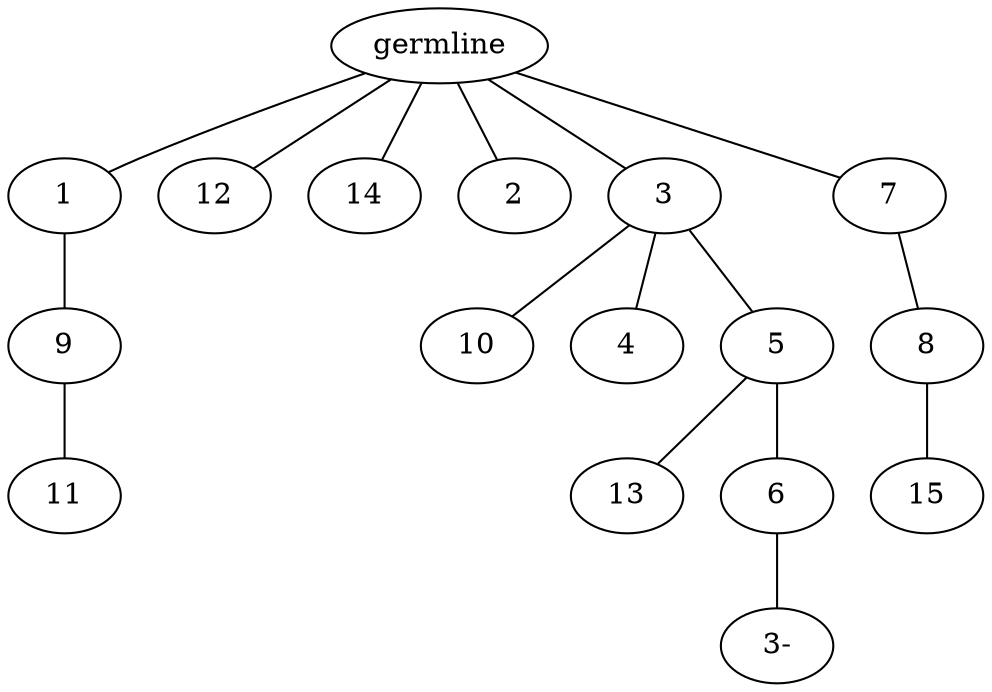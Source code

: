 graph tree {
    "140260868059728" [label="germline"];
    "140260868033408" [label="1"];
    "140260868031920" [label="9"];
    "140260867294640" [label="11"];
    "140260868034368" [label="12"];
    "140260868032208" [label="14"];
    "140260868033216" [label="2"];
    "140260867296128" [label="3"];
    "140260867294592" [label="10"];
    "140260867294928" [label="4"];
    "140260867295072" [label="5"];
    "140260867296656" [label="13"];
    "140260867295840" [label="6"];
    "140260868062272" [label="3-"];
    "140260867293920" [label="7"];
    "140260867293488" [label="8"];
    "140260867296320" [label="15"];
    "140260868059728" -- "140260868033408";
    "140260868059728" -- "140260868034368";
    "140260868059728" -- "140260868032208";
    "140260868059728" -- "140260868033216";
    "140260868059728" -- "140260867296128";
    "140260868059728" -- "140260867293920";
    "140260868033408" -- "140260868031920";
    "140260868031920" -- "140260867294640";
    "140260867296128" -- "140260867294592";
    "140260867296128" -- "140260867294928";
    "140260867296128" -- "140260867295072";
    "140260867295072" -- "140260867296656";
    "140260867295072" -- "140260867295840";
    "140260867295840" -- "140260868062272";
    "140260867293920" -- "140260867293488";
    "140260867293488" -- "140260867296320";
}

